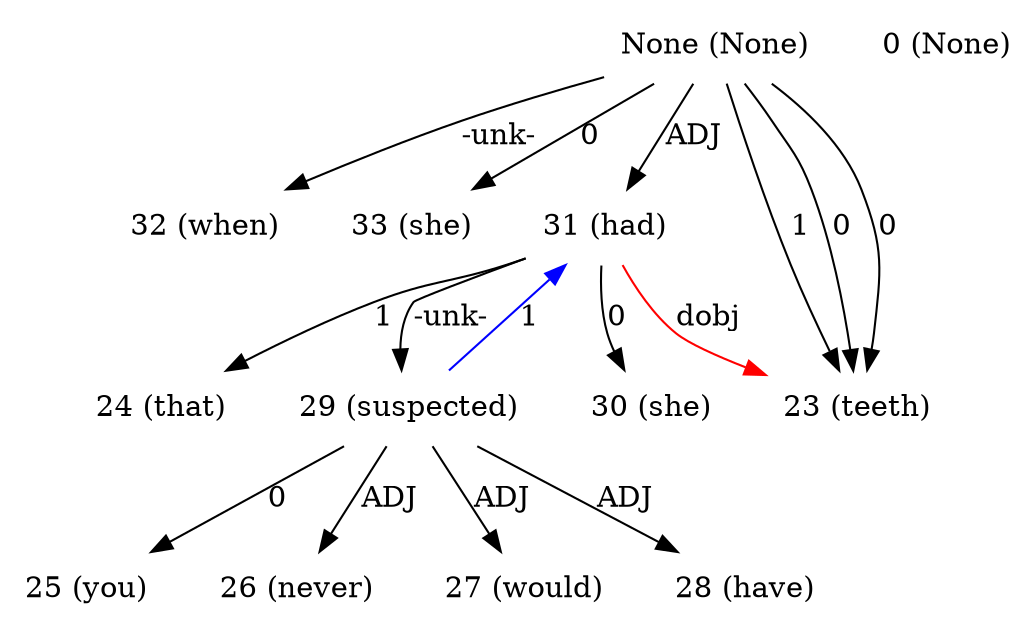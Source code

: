 digraph G{
edge [dir=forward]
node [shape=plaintext]

None [label="None (None)"]
None -> 32 [label="-unk-"]
None -> 33 [label="0"]
None [label="None (None)"]
None -> 31 [label="ADJ"]
None [label="None (None)"]
None -> 23 [label="1"]
None [label="None (None)"]
None -> 23 [label="0"]
None [label="None (None)"]
None -> 23 [label="0"]
0 [label="0 (None)"]
23 [label="23 (teeth)"]
31 -> 23 [label="dobj", color="red"]
24 [label="24 (that)"]
25 [label="25 (you)"]
26 [label="26 (never)"]
27 [label="27 (would)"]
28 [label="28 (have)"]
29 [label="29 (suspected)"]
29 -> 31 [label="1", color="blue"]
29 -> 25 [label="0"]
29 -> 26 [label="ADJ"]
29 -> 27 [label="ADJ"]
29 -> 28 [label="ADJ"]
30 [label="30 (she)"]
31 [label="31 (had)"]
31 -> 24 [label="1"]
31 -> 29 [label="-unk-"]
31 -> 30 [label="0"]
32 [label="32 (when)"]
33 [label="33 (she)"]
}
